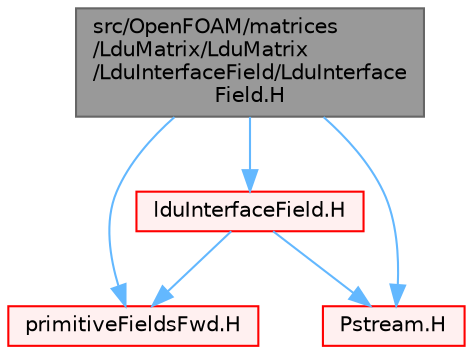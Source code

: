 digraph "src/OpenFOAM/matrices/LduMatrix/LduMatrix/LduInterfaceField/LduInterfaceField.H"
{
 // LATEX_PDF_SIZE
  bgcolor="transparent";
  edge [fontname=Helvetica,fontsize=10,labelfontname=Helvetica,labelfontsize=10];
  node [fontname=Helvetica,fontsize=10,shape=box,height=0.2,width=0.4];
  Node1 [id="Node000001",label="src/OpenFOAM/matrices\l/LduMatrix/LduMatrix\l/LduInterfaceField/LduInterface\lField.H",height=0.2,width=0.4,color="gray40", fillcolor="grey60", style="filled", fontcolor="black",tooltip=" "];
  Node1 -> Node2 [id="edge1_Node000001_Node000002",color="steelblue1",style="solid",tooltip=" "];
  Node2 [id="Node000002",label="lduInterfaceField.H",height=0.2,width=0.4,color="red", fillcolor="#FFF0F0", style="filled",URL="$lduInterfaceField_8H.html",tooltip=" "];
  Node2 -> Node166 [id="edge2_Node000002_Node000166",color="steelblue1",style="solid",tooltip=" "];
  Node166 [id="Node000166",label="primitiveFieldsFwd.H",height=0.2,width=0.4,color="red", fillcolor="#FFF0F0", style="filled",URL="$primitiveFieldsFwd_8H.html",tooltip="Forward declarations of the specialisations of Field<T> for scalar, vector and tensor."];
  Node2 -> Node163 [id="edge3_Node000002_Node000163",color="steelblue1",style="solid",tooltip=" "];
  Node163 [id="Node000163",label="Pstream.H",height=0.2,width=0.4,color="red", fillcolor="#FFF0F0", style="filled",URL="$Pstream_8H.html",tooltip=" "];
  Node1 -> Node166 [id="edge4_Node000001_Node000166",color="steelblue1",style="solid",tooltip=" "];
  Node1 -> Node163 [id="edge5_Node000001_Node000163",color="steelblue1",style="solid",tooltip=" "];
}
